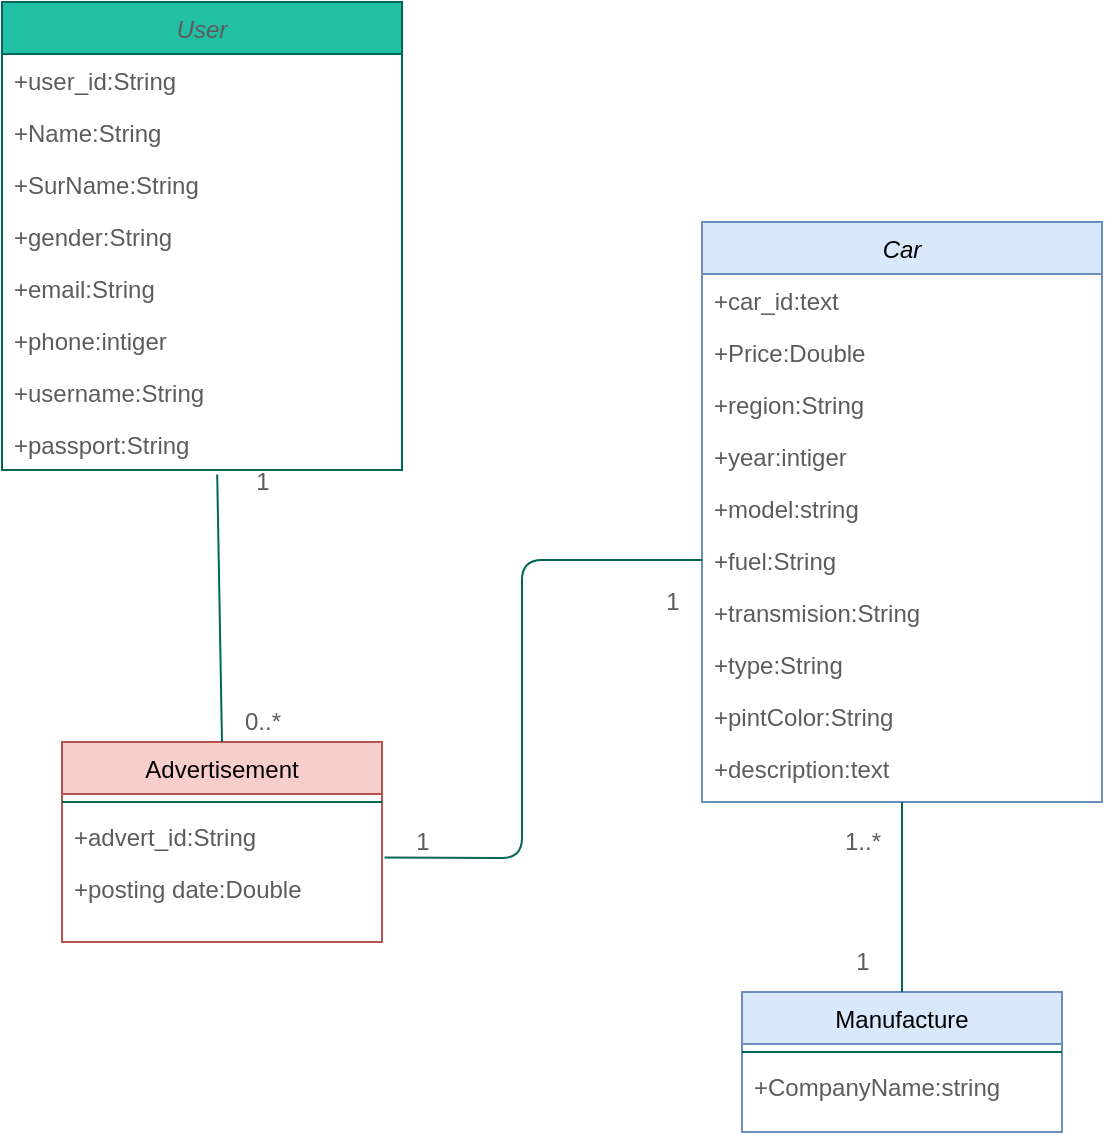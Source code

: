 <mxfile version="14.9.0" type="github">
  <diagram id="C5RBs43oDa-KdzZeNtuy" name="Page-1">
    <mxGraphModel dx="952" dy="501" grid="1" gridSize="10" guides="1" tooltips="1" connect="1" arrows="1" fold="1" page="1" pageScale="1" pageWidth="827" pageHeight="1169" math="0" shadow="0">
      <root>
        <mxCell id="WIyWlLk6GJQsqaUBKTNV-0" />
        <mxCell id="WIyWlLk6GJQsqaUBKTNV-1" parent="WIyWlLk6GJQsqaUBKTNV-0" />
        <mxCell id="zkfFHV4jXpPFQw0GAbJ--0" value="User" style="swimlane;fontStyle=2;align=center;verticalAlign=top;childLayout=stackLayout;horizontal=1;startSize=26;horizontalStack=0;resizeParent=1;resizeLast=0;collapsible=1;marginBottom=0;rounded=0;shadow=0;strokeWidth=1;fillColor=#21C0A5;strokeColor=#006658;fontColor=#5C5C5C;" parent="WIyWlLk6GJQsqaUBKTNV-1" vertex="1">
          <mxGeometry x="170" y="10" width="200" height="234" as="geometry">
            <mxRectangle x="230" y="140" width="160" height="26" as="alternateBounds" />
          </mxGeometry>
        </mxCell>
        <mxCell id="46G5ASBnSNixqXxJeKn7-1" value="+user_id:String" style="text;align=left;verticalAlign=top;spacingLeft=4;spacingRight=4;overflow=hidden;rotatable=0;points=[[0,0.5],[1,0.5]];portConstraint=eastwest;fontColor=#5C5C5C;" vertex="1" parent="zkfFHV4jXpPFQw0GAbJ--0">
          <mxGeometry y="26" width="200" height="26" as="geometry" />
        </mxCell>
        <mxCell id="zkfFHV4jXpPFQw0GAbJ--1" value="+Name:String" style="text;align=left;verticalAlign=top;spacingLeft=4;spacingRight=4;overflow=hidden;rotatable=0;points=[[0,0.5],[1,0.5]];portConstraint=eastwest;fontColor=#5C5C5C;" parent="zkfFHV4jXpPFQw0GAbJ--0" vertex="1">
          <mxGeometry y="52" width="200" height="26" as="geometry" />
        </mxCell>
        <mxCell id="fBqX43o_vClge8NW4Zcj-0" value="+SurName:String" style="text;align=left;verticalAlign=top;spacingLeft=4;spacingRight=4;overflow=hidden;rotatable=0;points=[[0,0.5],[1,0.5]];portConstraint=eastwest;fontColor=#5C5C5C;" parent="zkfFHV4jXpPFQw0GAbJ--0" vertex="1">
          <mxGeometry y="78" width="200" height="26" as="geometry" />
        </mxCell>
        <mxCell id="fBqX43o_vClge8NW4Zcj-1" value="+gender:String" style="text;align=left;verticalAlign=top;spacingLeft=4;spacingRight=4;overflow=hidden;rotatable=0;points=[[0,0.5],[1,0.5]];portConstraint=eastwest;fontColor=#5C5C5C;" parent="zkfFHV4jXpPFQw0GAbJ--0" vertex="1">
          <mxGeometry y="104" width="200" height="26" as="geometry" />
        </mxCell>
        <mxCell id="fBqX43o_vClge8NW4Zcj-3" value="+email:String" style="text;align=left;verticalAlign=top;spacingLeft=4;spacingRight=4;overflow=hidden;rotatable=0;points=[[0,0.5],[1,0.5]];portConstraint=eastwest;fontColor=#5C5C5C;" parent="zkfFHV4jXpPFQw0GAbJ--0" vertex="1">
          <mxGeometry y="130" width="200" height="26" as="geometry" />
        </mxCell>
        <mxCell id="fBqX43o_vClge8NW4Zcj-4" value="+phone:intiger" style="text;align=left;verticalAlign=top;spacingLeft=4;spacingRight=4;overflow=hidden;rotatable=0;points=[[0,0.5],[1,0.5]];portConstraint=eastwest;fontColor=#5C5C5C;" parent="zkfFHV4jXpPFQw0GAbJ--0" vertex="1">
          <mxGeometry y="156" width="200" height="26" as="geometry" />
        </mxCell>
        <mxCell id="fBqX43o_vClge8NW4Zcj-5" value="+username:String" style="text;align=left;verticalAlign=top;spacingLeft=4;spacingRight=4;overflow=hidden;rotatable=0;points=[[0,0.5],[1,0.5]];portConstraint=eastwest;fontColor=#5C5C5C;" parent="zkfFHV4jXpPFQw0GAbJ--0" vertex="1">
          <mxGeometry y="182" width="200" height="26" as="geometry" />
        </mxCell>
        <mxCell id="fBqX43o_vClge8NW4Zcj-6" value="+passport:String" style="text;align=left;verticalAlign=top;spacingLeft=4;spacingRight=4;overflow=hidden;rotatable=0;points=[[0,0.5],[1,0.5]];portConstraint=eastwest;fontColor=#5C5C5C;" parent="zkfFHV4jXpPFQw0GAbJ--0" vertex="1">
          <mxGeometry y="208" width="200" height="26" as="geometry" />
        </mxCell>
        <mxCell id="zkfFHV4jXpPFQw0GAbJ--6" value="Advertisement" style="swimlane;fontStyle=0;align=center;verticalAlign=top;childLayout=stackLayout;horizontal=1;startSize=26;horizontalStack=0;resizeParent=1;resizeLast=0;collapsible=1;marginBottom=0;rounded=0;shadow=0;strokeWidth=1;fillColor=#f8cecc;strokeColor=#b85450;" parent="WIyWlLk6GJQsqaUBKTNV-1" vertex="1">
          <mxGeometry x="200" y="380" width="160" height="100" as="geometry">
            <mxRectangle x="130" y="380" width="160" height="26" as="alternateBounds" />
          </mxGeometry>
        </mxCell>
        <mxCell id="zkfFHV4jXpPFQw0GAbJ--9" value="" style="line;html=1;strokeWidth=1;align=left;verticalAlign=middle;spacingTop=-1;spacingLeft=3;spacingRight=3;rotatable=0;labelPosition=right;points=[];portConstraint=eastwest;fillColor=#21C0A5;strokeColor=#006658;fontColor=#5C5C5C;" parent="zkfFHV4jXpPFQw0GAbJ--6" vertex="1">
          <mxGeometry y="26" width="160" height="8" as="geometry" />
        </mxCell>
        <mxCell id="fBqX43o_vClge8NW4Zcj-22" value="+advert_id:String" style="text;align=left;verticalAlign=top;spacingLeft=4;spacingRight=4;overflow=hidden;rotatable=0;points=[[0,0.5],[1,0.5]];portConstraint=eastwest;fontColor=#5C5C5C;" parent="zkfFHV4jXpPFQw0GAbJ--6" vertex="1">
          <mxGeometry y="34" width="160" height="26" as="geometry" />
        </mxCell>
        <mxCell id="fBqX43o_vClge8NW4Zcj-26" value="+posting date:Double" style="text;align=left;verticalAlign=top;spacingLeft=4;spacingRight=4;overflow=hidden;rotatable=0;points=[[0,0.5],[1,0.5]];portConstraint=eastwest;fontColor=#5C5C5C;" parent="zkfFHV4jXpPFQw0GAbJ--6" vertex="1">
          <mxGeometry y="60" width="160" height="26" as="geometry" />
        </mxCell>
        <mxCell id="zkfFHV4jXpPFQw0GAbJ--13" value="Manufacture" style="swimlane;fontStyle=0;align=center;verticalAlign=top;childLayout=stackLayout;horizontal=1;startSize=26;horizontalStack=0;resizeParent=1;resizeLast=0;collapsible=1;marginBottom=0;rounded=0;shadow=0;strokeWidth=1;fillColor=#dae8fc;strokeColor=#6c8ebf;" parent="WIyWlLk6GJQsqaUBKTNV-1" vertex="1">
          <mxGeometry x="540" y="505" width="160" height="70" as="geometry">
            <mxRectangle x="340" y="380" width="170" height="26" as="alternateBounds" />
          </mxGeometry>
        </mxCell>
        <mxCell id="zkfFHV4jXpPFQw0GAbJ--15" value="" style="line;html=1;strokeWidth=1;align=left;verticalAlign=middle;spacingTop=-1;spacingLeft=3;spacingRight=3;rotatable=0;labelPosition=right;points=[];portConstraint=eastwest;fillColor=#21C0A5;strokeColor=#006658;fontColor=#5C5C5C;" parent="zkfFHV4jXpPFQw0GAbJ--13" vertex="1">
          <mxGeometry y="26" width="160" height="8" as="geometry" />
        </mxCell>
        <mxCell id="fBqX43o_vClge8NW4Zcj-21" value="+CompanyName:string" style="text;align=left;verticalAlign=top;spacingLeft=4;spacingRight=4;overflow=hidden;rotatable=0;points=[[0,0.5],[1,0.5]];portConstraint=eastwest;fontColor=#5C5C5C;" parent="zkfFHV4jXpPFQw0GAbJ--13" vertex="1">
          <mxGeometry y="34" width="160" height="26" as="geometry" />
        </mxCell>
        <mxCell id="fBqX43o_vClge8NW4Zcj-7" value="Car" style="swimlane;fontStyle=2;align=center;verticalAlign=top;childLayout=stackLayout;horizontal=1;startSize=26;horizontalStack=0;resizeParent=1;resizeLast=0;collapsible=1;marginBottom=0;rounded=0;shadow=0;strokeWidth=1;fillColor=#dae8fc;strokeColor=#6c8ebf;" parent="WIyWlLk6GJQsqaUBKTNV-1" vertex="1">
          <mxGeometry x="520" y="120" width="200" height="290" as="geometry">
            <mxRectangle x="230" y="140" width="160" height="26" as="alternateBounds" />
          </mxGeometry>
        </mxCell>
        <mxCell id="46G5ASBnSNixqXxJeKn7-0" value="+car_id:text" style="text;align=left;verticalAlign=top;spacingLeft=4;spacingRight=4;overflow=hidden;rotatable=0;points=[[0,0.5],[1,0.5]];portConstraint=eastwest;fontColor=#5C5C5C;" vertex="1" parent="fBqX43o_vClge8NW4Zcj-7">
          <mxGeometry y="26" width="200" height="26" as="geometry" />
        </mxCell>
        <mxCell id="fBqX43o_vClge8NW4Zcj-8" value="+Price:Double" style="text;align=left;verticalAlign=top;spacingLeft=4;spacingRight=4;overflow=hidden;rotatable=0;points=[[0,0.5],[1,0.5]];portConstraint=eastwest;fontColor=#5C5C5C;" parent="fBqX43o_vClge8NW4Zcj-7" vertex="1">
          <mxGeometry y="52" width="200" height="26" as="geometry" />
        </mxCell>
        <mxCell id="fBqX43o_vClge8NW4Zcj-9" value="+region:String    " style="text;align=left;verticalAlign=top;spacingLeft=4;spacingRight=4;overflow=hidden;rotatable=0;points=[[0,0.5],[1,0.5]];portConstraint=eastwest;fontColor=#5C5C5C;" parent="fBqX43o_vClge8NW4Zcj-7" vertex="1">
          <mxGeometry y="78" width="200" height="26" as="geometry" />
        </mxCell>
        <mxCell id="fBqX43o_vClge8NW4Zcj-10" value="+year:intiger" style="text;align=left;verticalAlign=top;spacingLeft=4;spacingRight=4;overflow=hidden;rotatable=0;points=[[0,0.5],[1,0.5]];portConstraint=eastwest;fontColor=#5C5C5C;" parent="fBqX43o_vClge8NW4Zcj-7" vertex="1">
          <mxGeometry y="104" width="200" height="26" as="geometry" />
        </mxCell>
        <mxCell id="fBqX43o_vClge8NW4Zcj-12" value="+model:string" style="text;align=left;verticalAlign=top;spacingLeft=4;spacingRight=4;overflow=hidden;rotatable=0;points=[[0,0.5],[1,0.5]];portConstraint=eastwest;fontColor=#5C5C5C;" parent="fBqX43o_vClge8NW4Zcj-7" vertex="1">
          <mxGeometry y="130" width="200" height="26" as="geometry" />
        </mxCell>
        <mxCell id="fBqX43o_vClge8NW4Zcj-13" value="+fuel:String" style="text;align=left;verticalAlign=top;spacingLeft=4;spacingRight=4;overflow=hidden;rotatable=0;points=[[0,0.5],[1,0.5]];portConstraint=eastwest;fontColor=#5C5C5C;" parent="fBqX43o_vClge8NW4Zcj-7" vertex="1">
          <mxGeometry y="156" width="200" height="26" as="geometry" />
        </mxCell>
        <mxCell id="fBqX43o_vClge8NW4Zcj-14" value="+transmision:String" style="text;align=left;verticalAlign=top;spacingLeft=4;spacingRight=4;overflow=hidden;rotatable=0;points=[[0,0.5],[1,0.5]];portConstraint=eastwest;fontColor=#5C5C5C;" parent="fBqX43o_vClge8NW4Zcj-7" vertex="1">
          <mxGeometry y="182" width="200" height="26" as="geometry" />
        </mxCell>
        <mxCell id="fBqX43o_vClge8NW4Zcj-15" value="+type:String" style="text;align=left;verticalAlign=top;spacingLeft=4;spacingRight=4;overflow=hidden;rotatable=0;points=[[0,0.5],[1,0.5]];portConstraint=eastwest;fontColor=#5C5C5C;" parent="fBqX43o_vClge8NW4Zcj-7" vertex="1">
          <mxGeometry y="208" width="200" height="26" as="geometry" />
        </mxCell>
        <mxCell id="fBqX43o_vClge8NW4Zcj-16" value="+pintColor:String" style="text;align=left;verticalAlign=top;spacingLeft=4;spacingRight=4;overflow=hidden;rotatable=0;points=[[0,0.5],[1,0.5]];portConstraint=eastwest;fontColor=#5C5C5C;" parent="fBqX43o_vClge8NW4Zcj-7" vertex="1">
          <mxGeometry y="234" width="200" height="26" as="geometry" />
        </mxCell>
        <mxCell id="fBqX43o_vClge8NW4Zcj-19" value="+description:text" style="text;align=left;verticalAlign=top;spacingLeft=4;spacingRight=4;overflow=hidden;rotatable=0;points=[[0,0.5],[1,0.5]];portConstraint=eastwest;fontColor=#5C5C5C;" parent="fBqX43o_vClge8NW4Zcj-7" vertex="1">
          <mxGeometry y="260" width="200" height="26" as="geometry" />
        </mxCell>
        <mxCell id="fBqX43o_vClge8NW4Zcj-28" value="" style="endArrow=none;html=1;fontColor=#5C5C5C;strokeColor=#006658;fillColor=#21C0A5;entryX=0.5;entryY=0;entryDx=0;entryDy=0;exitX=0.538;exitY=1.085;exitDx=0;exitDy=0;exitPerimeter=0;" parent="WIyWlLk6GJQsqaUBKTNV-1" target="zkfFHV4jXpPFQw0GAbJ--6" edge="1" source="fBqX43o_vClge8NW4Zcj-6">
          <mxGeometry width="50" height="50" relative="1" as="geometry">
            <mxPoint x="280" y="260" as="sourcePoint" />
            <mxPoint x="464" y="190" as="targetPoint" />
          </mxGeometry>
        </mxCell>
        <mxCell id="fBqX43o_vClge8NW4Zcj-29" value="1" style="text;html=1;align=center;verticalAlign=middle;resizable=0;points=[];autosize=1;strokeColor=none;fontColor=#5C5C5C;" parent="WIyWlLk6GJQsqaUBKTNV-1" vertex="1">
          <mxGeometry x="290" y="240" width="20" height="20" as="geometry" />
        </mxCell>
        <mxCell id="fBqX43o_vClge8NW4Zcj-30" value="0..*" style="text;html=1;align=center;verticalAlign=middle;resizable=0;points=[];autosize=1;strokeColor=none;fontColor=#5C5C5C;" parent="WIyWlLk6GJQsqaUBKTNV-1" vertex="1">
          <mxGeometry x="285" y="360" width="30" height="20" as="geometry" />
        </mxCell>
        <mxCell id="fBqX43o_vClge8NW4Zcj-31" value="" style="endArrow=none;html=1;fontColor=#5C5C5C;strokeColor=#006658;fillColor=#21C0A5;entryX=0.5;entryY=1;entryDx=0;entryDy=0;exitX=0.5;exitY=0;exitDx=0;exitDy=0;" parent="WIyWlLk6GJQsqaUBKTNV-1" source="zkfFHV4jXpPFQw0GAbJ--13" target="fBqX43o_vClge8NW4Zcj-7" edge="1">
          <mxGeometry width="50" height="50" relative="1" as="geometry">
            <mxPoint x="619.5" y="570" as="sourcePoint" />
            <mxPoint x="619.5" y="530" as="targetPoint" />
          </mxGeometry>
        </mxCell>
        <mxCell id="fBqX43o_vClge8NW4Zcj-32" value="1..*" style="text;html=1;align=center;verticalAlign=middle;resizable=0;points=[];autosize=1;strokeColor=none;fontColor=#5C5C5C;" parent="WIyWlLk6GJQsqaUBKTNV-1" vertex="1">
          <mxGeometry x="585" y="420" width="30" height="20" as="geometry" />
        </mxCell>
        <mxCell id="fBqX43o_vClge8NW4Zcj-33" value="1" style="text;html=1;align=center;verticalAlign=middle;resizable=0;points=[];autosize=1;strokeColor=none;fontColor=#5C5C5C;" parent="WIyWlLk6GJQsqaUBKTNV-1" vertex="1">
          <mxGeometry x="590" y="480" width="20" height="20" as="geometry" />
        </mxCell>
        <mxCell id="fBqX43o_vClge8NW4Zcj-34" value="" style="endArrow=none;html=1;fontColor=#5C5C5C;strokeColor=#006658;fillColor=#21C0A5;exitX=1.008;exitY=-0.085;exitDx=0;exitDy=0;exitPerimeter=0;entryX=0;entryY=0.5;entryDx=0;entryDy=0;" parent="WIyWlLk6GJQsqaUBKTNV-1" edge="1" target="fBqX43o_vClge8NW4Zcj-13">
          <mxGeometry width="50" height="50" relative="1" as="geometry">
            <mxPoint x="361.28" y="437.79" as="sourcePoint" />
            <mxPoint x="520" y="440" as="targetPoint" />
            <Array as="points">
              <mxPoint x="430" y="438" />
              <mxPoint x="430" y="289" />
            </Array>
          </mxGeometry>
        </mxCell>
        <mxCell id="fBqX43o_vClge8NW4Zcj-35" value="1" style="text;html=1;align=center;verticalAlign=middle;resizable=0;points=[];autosize=1;strokeColor=none;fontColor=#5C5C5C;" parent="WIyWlLk6GJQsqaUBKTNV-1" vertex="1">
          <mxGeometry x="370" y="420" width="20" height="20" as="geometry" />
        </mxCell>
        <mxCell id="fBqX43o_vClge8NW4Zcj-36" value="1" style="text;html=1;align=center;verticalAlign=middle;resizable=0;points=[];autosize=1;strokeColor=none;fontColor=#5C5C5C;" parent="WIyWlLk6GJQsqaUBKTNV-1" vertex="1">
          <mxGeometry x="495" y="300" width="20" height="20" as="geometry" />
        </mxCell>
      </root>
    </mxGraphModel>
  </diagram>
</mxfile>
